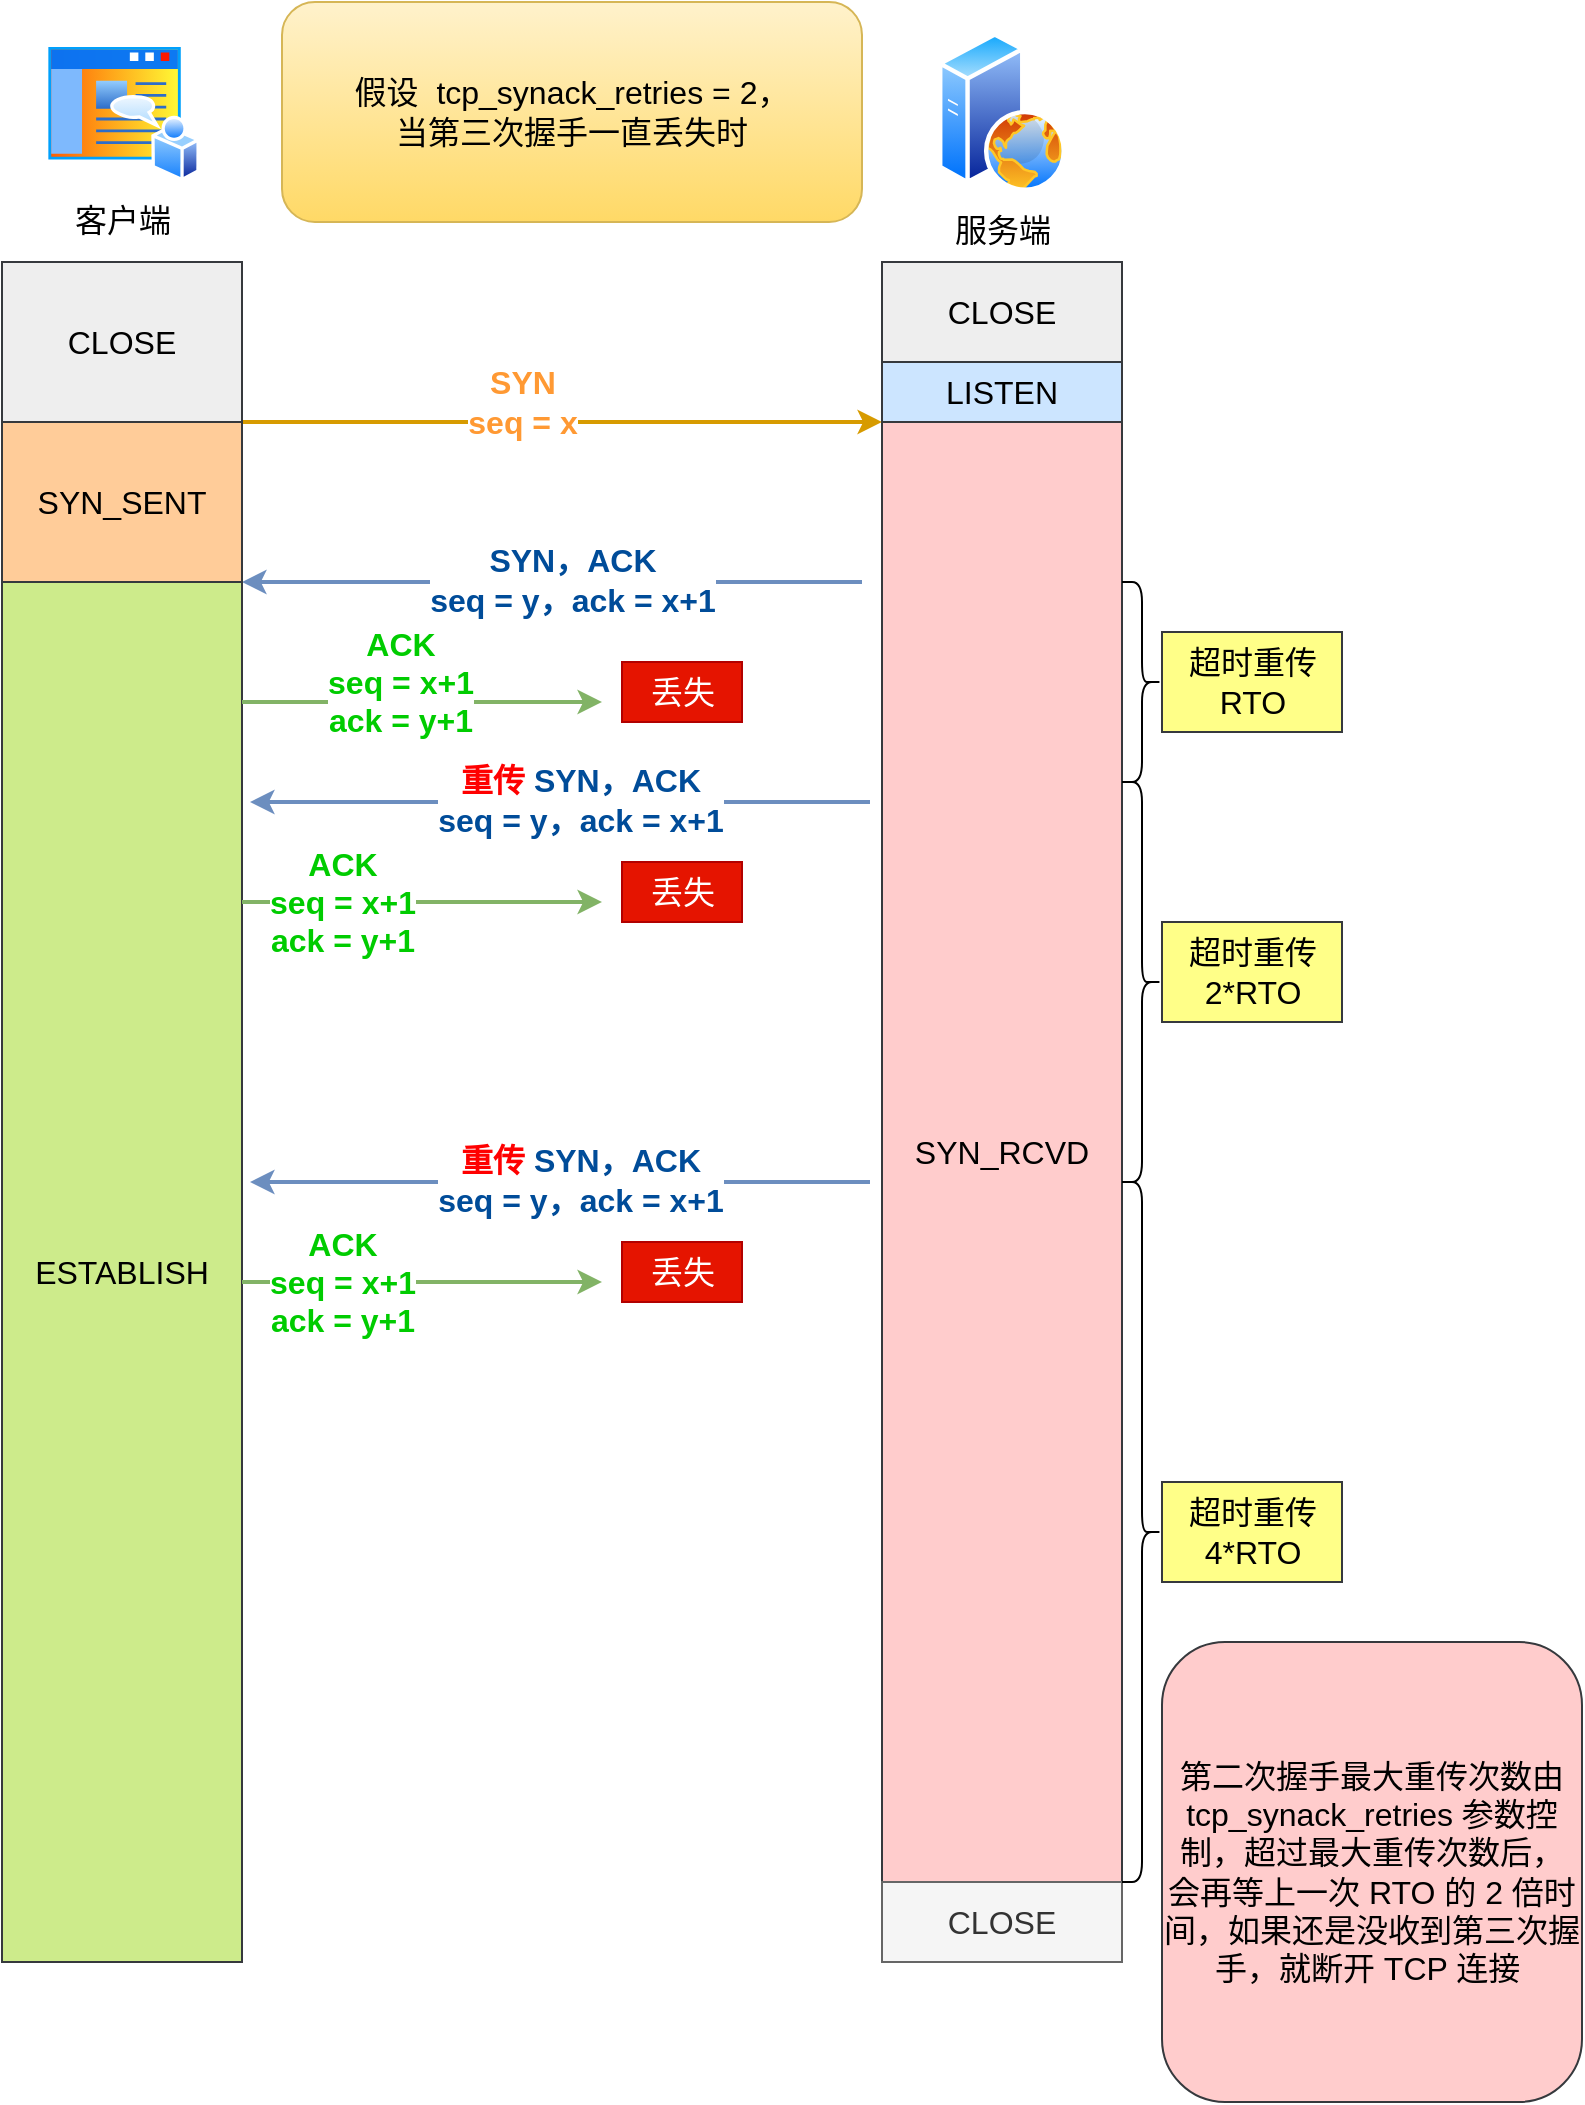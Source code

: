 <mxfile version="20.2.4" type="github">
  <diagram id="p4z4dZZMf1kfyhjg_rAn" name="第 1 页">
    <mxGraphModel dx="946" dy="1731" grid="1" gridSize="10" guides="1" tooltips="1" connect="1" arrows="1" fold="1" page="1" pageScale="1" pageWidth="827" pageHeight="1169" math="0" shadow="0">
      <root>
        <mxCell id="0" />
        <mxCell id="1" parent="0" />
        <mxCell id="LfvLIVSKGSY-PI0DvXID-2" value="&lt;b style=&quot;color: rgb(255, 153, 51); font-size: 16px;&quot;&gt;SYN&lt;br style=&quot;font-size: 16px;&quot;&gt;seq = x&lt;/b&gt;" style="rounded=0;orthogonalLoop=1;jettySize=auto;html=1;fontSize=16;exitX=1;exitY=0;exitDx=0;exitDy=0;fillColor=#ffcd28;gradientColor=#ffa500;strokeColor=#d79b00;strokeWidth=2;entryX=0;entryY=1;entryDx=0;entryDy=0;" edge="1" parent="1" source="LfvLIVSKGSY-PI0DvXID-3" target="LfvLIVSKGSY-PI0DvXID-5">
          <mxGeometry x="-0.125" y="10" relative="1" as="geometry">
            <mxPoint x="550" y="160" as="targetPoint" />
            <mxPoint as="offset" />
          </mxGeometry>
        </mxCell>
        <mxCell id="LfvLIVSKGSY-PI0DvXID-3" value="SYN_SENT" style="rounded=0;whiteSpace=wrap;html=1;fontSize=16;fillColor=#ffcc99;strokeColor=#36393d;" vertex="1" parent="1">
          <mxGeometry x="120" y="160" width="120" height="80" as="geometry" />
        </mxCell>
        <mxCell id="LfvLIVSKGSY-PI0DvXID-4" value="CLOSE" style="rounded=0;whiteSpace=wrap;html=1;fontSize=16;fillColor=#eeeeee;strokeColor=#36393d;" vertex="1" parent="1">
          <mxGeometry x="120" y="80" width="120" height="80" as="geometry" />
        </mxCell>
        <mxCell id="LfvLIVSKGSY-PI0DvXID-5" value="LISTEN" style="rounded=0;whiteSpace=wrap;html=1;fontSize=16;fillColor=#cce5ff;strokeColor=#36393d;" vertex="1" parent="1">
          <mxGeometry x="560" y="130" width="120" height="30" as="geometry" />
        </mxCell>
        <mxCell id="LfvLIVSKGSY-PI0DvXID-6" value="CLOSE" style="rounded=0;whiteSpace=wrap;html=1;fontSize=16;fillColor=#eeeeee;strokeColor=#36393d;" vertex="1" parent="1">
          <mxGeometry x="560" y="80" width="120" height="50" as="geometry" />
        </mxCell>
        <mxCell id="LfvLIVSKGSY-PI0DvXID-10" value="客户端" style="aspect=fixed;perimeter=ellipsePerimeter;html=1;align=center;shadow=0;dashed=0;spacingTop=3;image;image=img/lib/active_directory/home_page.svg;fontSize=16;" vertex="1" parent="1">
          <mxGeometry x="141.11" y="-30" width="77.78" height="70" as="geometry" />
        </mxCell>
        <mxCell id="LfvLIVSKGSY-PI0DvXID-11" value="服务端" style="aspect=fixed;perimeter=ellipsePerimeter;html=1;align=center;shadow=0;dashed=0;spacingTop=3;image;image=img/lib/active_directory/web_server.svg;fontSize=16;" vertex="1" parent="1">
          <mxGeometry x="588" y="-35" width="64" height="80" as="geometry" />
        </mxCell>
        <mxCell id="LfvLIVSKGSY-PI0DvXID-12" value="SYN_RCVD" style="rounded=0;whiteSpace=wrap;html=1;fontSize=16;fillColor=#ffcccc;strokeColor=#36393d;" vertex="1" parent="1">
          <mxGeometry x="560" y="160" width="120" height="730" as="geometry" />
        </mxCell>
        <mxCell id="LfvLIVSKGSY-PI0DvXID-13" value="&lt;font color=&quot;#004c99&quot; style=&quot;font-size: 16px;&quot;&gt;&lt;b style=&quot;font-size: 16px;&quot;&gt;SYN，ACK&lt;br style=&quot;font-size: 16px;&quot;&gt;seq = y，ack = x+1&lt;/b&gt;&lt;/font&gt;" style="rounded=0;orthogonalLoop=1;jettySize=auto;html=1;fontSize=16;fillColor=#dae8fc;strokeColor=#6c8ebf;strokeWidth=2;entryX=1;entryY=1;entryDx=0;entryDy=0;" edge="1" parent="1" target="LfvLIVSKGSY-PI0DvXID-3">
          <mxGeometry x="-0.064" y="-1" relative="1" as="geometry">
            <mxPoint x="360" y="230" as="targetPoint" />
            <mxPoint x="550" y="240" as="sourcePoint" />
            <mxPoint as="offset" />
          </mxGeometry>
        </mxCell>
        <mxCell id="LfvLIVSKGSY-PI0DvXID-15" value="" style="shape=curlyBracket;whiteSpace=wrap;html=1;rounded=1;fontSize=16;rotation=-180;" vertex="1" parent="1">
          <mxGeometry x="680" y="240" width="20" height="100" as="geometry" />
        </mxCell>
        <mxCell id="LfvLIVSKGSY-PI0DvXID-16" value="超时重传&lt;br style=&quot;font-size: 16px;&quot;&gt;RTO" style="text;html=1;align=center;verticalAlign=middle;resizable=0;points=[];autosize=1;strokeColor=#36393d;fillColor=#ffff88;fontSize=16;" vertex="1" parent="1">
          <mxGeometry x="700" y="265" width="90" height="50" as="geometry" />
        </mxCell>
        <mxCell id="LfvLIVSKGSY-PI0DvXID-17" value="CLOSE" style="rounded=0;whiteSpace=wrap;html=1;fontSize=16;fillColor=#f5f5f5;fontColor=#333333;strokeColor=#666666;" vertex="1" parent="1">
          <mxGeometry x="560" y="890" width="120" height="40" as="geometry" />
        </mxCell>
        <mxCell id="LfvLIVSKGSY-PI0DvXID-28" value="ESTABLISH" style="rounded=0;whiteSpace=wrap;html=1;fontSize=16;fillColor=#cdeb8b;strokeColor=#36393d;" vertex="1" parent="1">
          <mxGeometry x="120" y="240" width="120" height="690" as="geometry" />
        </mxCell>
        <mxCell id="LfvLIVSKGSY-PI0DvXID-29" value="&lt;b style=&quot;font-size: 16px;&quot;&gt;&lt;font color=&quot;#00cc00&quot;&gt;ACK&lt;br style=&quot;font-size: 16px;&quot;&gt;seq = x+1&lt;br&gt;ack = y+1&lt;/font&gt;&lt;/b&gt;" style="rounded=0;orthogonalLoop=1;jettySize=auto;html=1;fontSize=16;exitX=1;exitY=0;exitDx=0;exitDy=0;fillColor=#d5e8d4;strokeColor=#82b366;strokeWidth=2;gradientColor=#97d077;" edge="1" parent="1">
          <mxGeometry x="-0.125" y="10" relative="1" as="geometry">
            <mxPoint x="420" y="300" as="targetPoint" />
            <mxPoint as="offset" />
            <mxPoint x="240" y="300" as="sourcePoint" />
          </mxGeometry>
        </mxCell>
        <mxCell id="LfvLIVSKGSY-PI0DvXID-30" value="丢失" style="text;html=1;align=center;verticalAlign=middle;resizable=0;points=[];autosize=1;strokeColor=#B20000;fillColor=#e51400;fontSize=16;fontColor=#ffffff;" vertex="1" parent="1">
          <mxGeometry x="430" y="280" width="60" height="30" as="geometry" />
        </mxCell>
        <mxCell id="LfvLIVSKGSY-PI0DvXID-31" value="&lt;b style=&quot;font-size: 16px;&quot;&gt;&lt;font color=&quot;#ff0000&quot; style=&quot;font-size: 16px;&quot;&gt;重传&lt;/font&gt;&lt;font color=&quot;#004c99&quot; style=&quot;font-size: 16px;&quot;&gt; SYN，ACK&lt;/font&gt;&lt;br style=&quot;font-size: 16px;&quot;&gt;&lt;font color=&quot;#004c99&quot; style=&quot;font-size: 16px;&quot;&gt;seq = y，ack = x+1&lt;/font&gt;&lt;/b&gt;" style="rounded=0;orthogonalLoop=1;jettySize=auto;html=1;fontSize=16;exitX=0;exitY=0.25;exitDx=0;exitDy=0;fillColor=#dae8fc;strokeColor=#6c8ebf;strokeWidth=2;" edge="1" parent="1">
          <mxGeometry x="-0.064" y="-1" relative="1" as="geometry">
            <mxPoint x="244" y="350" as="targetPoint" />
            <mxPoint x="554" y="350" as="sourcePoint" />
            <mxPoint as="offset" />
          </mxGeometry>
        </mxCell>
        <mxCell id="LfvLIVSKGSY-PI0DvXID-32" value="&lt;b style=&quot;font-size: 16px;&quot;&gt;&lt;font color=&quot;#00cc00&quot;&gt;ACK&lt;br style=&quot;font-size: 16px;&quot;&gt;seq = x+1&lt;br&gt;ack = y+1&lt;/font&gt;&lt;/b&gt;" style="rounded=0;orthogonalLoop=1;jettySize=auto;html=1;fontSize=16;exitX=1;exitY=0;exitDx=0;exitDy=0;fillColor=#d5e8d4;strokeColor=#82b366;strokeWidth=2;gradientColor=#97d077;" edge="1" parent="1">
          <mxGeometry x="-0.444" relative="1" as="geometry">
            <mxPoint x="420" y="400" as="targetPoint" />
            <mxPoint as="offset" />
            <mxPoint x="240" y="400" as="sourcePoint" />
          </mxGeometry>
        </mxCell>
        <mxCell id="LfvLIVSKGSY-PI0DvXID-33" value="丢失" style="text;html=1;align=center;verticalAlign=middle;resizable=0;points=[];autosize=1;strokeColor=#B20000;fillColor=#e51400;fontSize=16;fontColor=#ffffff;" vertex="1" parent="1">
          <mxGeometry x="430" y="380" width="60" height="30" as="geometry" />
        </mxCell>
        <mxCell id="LfvLIVSKGSY-PI0DvXID-34" value="" style="shape=curlyBracket;whiteSpace=wrap;html=1;rounded=1;fontSize=16;rotation=-180;" vertex="1" parent="1">
          <mxGeometry x="680" y="340" width="20" height="200" as="geometry" />
        </mxCell>
        <mxCell id="LfvLIVSKGSY-PI0DvXID-37" value="超时重传&lt;br style=&quot;font-size: 16px;&quot;&gt;2*RTO" style="text;html=1;align=center;verticalAlign=middle;resizable=0;points=[];autosize=1;strokeColor=#36393d;fillColor=#ffff88;fontSize=16;" vertex="1" parent="1">
          <mxGeometry x="700" y="410" width="90" height="50" as="geometry" />
        </mxCell>
        <mxCell id="LfvLIVSKGSY-PI0DvXID-39" value="&lt;b style=&quot;font-size: 16px;&quot;&gt;&lt;font color=&quot;#ff0000&quot; style=&quot;font-size: 16px;&quot;&gt;重传&lt;/font&gt;&lt;font color=&quot;#004c99&quot; style=&quot;font-size: 16px;&quot;&gt; SYN，ACK&lt;/font&gt;&lt;br style=&quot;font-size: 16px;&quot;&gt;&lt;font color=&quot;#004c99&quot; style=&quot;font-size: 16px;&quot;&gt;seq = y，ack = x+1&lt;/font&gt;&lt;/b&gt;" style="rounded=0;orthogonalLoop=1;jettySize=auto;html=1;fontSize=16;exitX=0;exitY=0.25;exitDx=0;exitDy=0;fillColor=#dae8fc;strokeColor=#6c8ebf;strokeWidth=2;" edge="1" parent="1">
          <mxGeometry x="-0.064" y="-1" relative="1" as="geometry">
            <mxPoint x="244" y="540" as="targetPoint" />
            <mxPoint x="554" y="540" as="sourcePoint" />
            <mxPoint as="offset" />
          </mxGeometry>
        </mxCell>
        <mxCell id="LfvLIVSKGSY-PI0DvXID-40" value="&lt;b style=&quot;font-size: 16px;&quot;&gt;&lt;font color=&quot;#00cc00&quot;&gt;ACK&lt;br style=&quot;font-size: 16px;&quot;&gt;seq = x+1&lt;br&gt;ack = y+1&lt;/font&gt;&lt;/b&gt;" style="rounded=0;orthogonalLoop=1;jettySize=auto;html=1;fontSize=16;exitX=1;exitY=0;exitDx=0;exitDy=0;fillColor=#d5e8d4;strokeColor=#82b366;strokeWidth=2;gradientColor=#97d077;" edge="1" parent="1">
          <mxGeometry x="-0.444" relative="1" as="geometry">
            <mxPoint x="420" y="590" as="targetPoint" />
            <mxPoint as="offset" />
            <mxPoint x="240" y="590" as="sourcePoint" />
          </mxGeometry>
        </mxCell>
        <mxCell id="LfvLIVSKGSY-PI0DvXID-41" value="丢失" style="text;html=1;align=center;verticalAlign=middle;resizable=0;points=[];autosize=1;strokeColor=#B20000;fillColor=#e51400;fontSize=16;fontColor=#ffffff;" vertex="1" parent="1">
          <mxGeometry x="430" y="570" width="60" height="30" as="geometry" />
        </mxCell>
        <mxCell id="LfvLIVSKGSY-PI0DvXID-42" value="" style="shape=curlyBracket;whiteSpace=wrap;html=1;rounded=1;fontSize=16;rotation=-180;" vertex="1" parent="1">
          <mxGeometry x="680" y="540" width="20" height="350" as="geometry" />
        </mxCell>
        <mxCell id="LfvLIVSKGSY-PI0DvXID-43" value="超时重传&lt;br style=&quot;font-size: 16px;&quot;&gt;4*RTO" style="text;html=1;align=center;verticalAlign=middle;resizable=0;points=[];autosize=1;strokeColor=#36393d;fillColor=#ffff88;fontSize=16;" vertex="1" parent="1">
          <mxGeometry x="700" y="690" width="90" height="50" as="geometry" />
        </mxCell>
        <mxCell id="LfvLIVSKGSY-PI0DvXID-44" value="假设&amp;nbsp;&amp;nbsp;&lt;span style=&quot;color: rgb(0, 0, 0);&quot;&gt;tcp_synack_retries = 2，&lt;br&gt;当第三次握手一直丢失时&lt;/span&gt;" style="rounded=1;whiteSpace=wrap;html=1;fontSize=16;fillColor=#fff2cc;gradientColor=#ffd966;strokeColor=#d6b656;" vertex="1" parent="1">
          <mxGeometry x="260" y="-50" width="290" height="110" as="geometry" />
        </mxCell>
        <mxCell id="LfvLIVSKGSY-PI0DvXID-45" value="第二次握手最大重传次数由&lt;br style=&quot;font-size: 16px;&quot;&gt;tcp_synack_retries 参数控制，超过最大重传次数后，&lt;br&gt;会再等上一次 RTO 的 2 倍时间，如果还是没收到第三次握手，就断开 TCP 连接&amp;nbsp;" style="rounded=1;whiteSpace=wrap;html=1;fontSize=16;fillColor=#ffcccc;strokeColor=#36393d;" vertex="1" parent="1">
          <mxGeometry x="700" y="770" width="210" height="230" as="geometry" />
        </mxCell>
      </root>
    </mxGraphModel>
  </diagram>
</mxfile>
